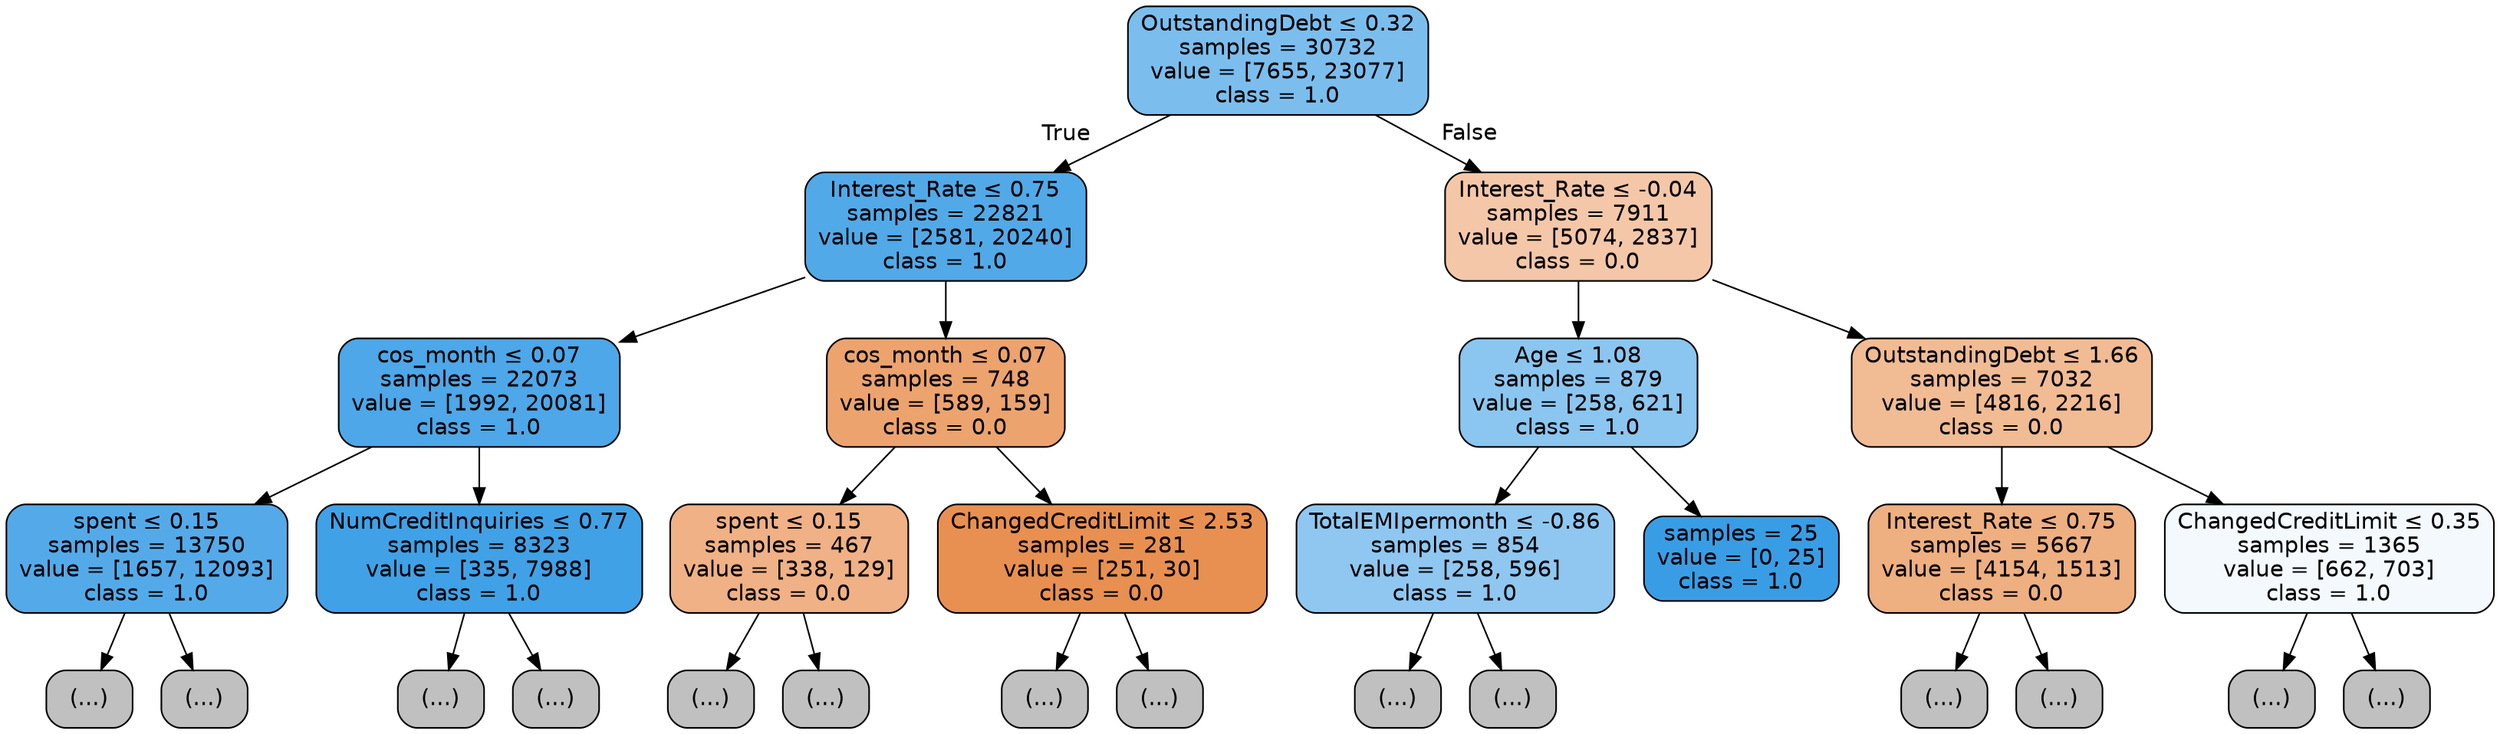 digraph Tree {
node [shape=box, style="filled, rounded", color="black", fontname="helvetica"] ;
edge [fontname="helvetica"] ;
0 [label=<OutstandingDebt &le; 0.32<br/>samples = 30732<br/>value = [7655, 23077]<br/>class = 1.0>, fillcolor="#7bbeee"] ;
1 [label=<Interest_Rate &le; 0.75<br/>samples = 22821<br/>value = [2581, 20240]<br/>class = 1.0>, fillcolor="#52a9e8"] ;
0 -> 1 [labeldistance=2.5, labelangle=45, headlabel="True"] ;
2 [label=<cos_month &le; 0.07<br/>samples = 22073<br/>value = [1992, 20081]<br/>class = 1.0>, fillcolor="#4da7e8"] ;
1 -> 2 ;
3 [label=<spent &le; 0.15<br/>samples = 13750<br/>value = [1657, 12093]<br/>class = 1.0>, fillcolor="#54aae9"] ;
2 -> 3 ;
4 [label="(...)", fillcolor="#C0C0C0"] ;
3 -> 4 ;
67 [label="(...)", fillcolor="#C0C0C0"] ;
3 -> 67 ;
166 [label=<NumCreditInquiries &le; 0.77<br/>samples = 8323<br/>value = [335, 7988]<br/>class = 1.0>, fillcolor="#41a1e6"] ;
2 -> 166 ;
167 [label="(...)", fillcolor="#C0C0C0"] ;
166 -> 167 ;
254 [label="(...)", fillcolor="#C0C0C0"] ;
166 -> 254 ;
277 [label=<cos_month &le; 0.07<br/>samples = 748<br/>value = [589, 159]<br/>class = 0.0>, fillcolor="#eca36e"] ;
1 -> 277 ;
278 [label=<spent &le; 0.15<br/>samples = 467<br/>value = [338, 129]<br/>class = 0.0>, fillcolor="#efb185"] ;
277 -> 278 ;
279 [label="(...)", fillcolor="#C0C0C0"] ;
278 -> 279 ;
328 [label="(...)", fillcolor="#C0C0C0"] ;
278 -> 328 ;
357 [label=<ChangedCreditLimit &le; 2.53<br/>samples = 281<br/>value = [251, 30]<br/>class = 0.0>, fillcolor="#e89051"] ;
277 -> 357 ;
358 [label="(...)", fillcolor="#C0C0C0"] ;
357 -> 358 ;
391 [label="(...)", fillcolor="#C0C0C0"] ;
357 -> 391 ;
392 [label=<Interest_Rate &le; -0.04<br/>samples = 7911<br/>value = [5074, 2837]<br/>class = 0.0>, fillcolor="#f4c7a8"] ;
0 -> 392 [labeldistance=2.5, labelangle=-45, headlabel="False"] ;
393 [label=<Age &le; 1.08<br/>samples = 879<br/>value = [258, 621]<br/>class = 1.0>, fillcolor="#8bc6f0"] ;
392 -> 393 ;
394 [label=<TotalEMIpermonth &le; -0.86<br/>samples = 854<br/>value = [258, 596]<br/>class = 1.0>, fillcolor="#8fc7f0"] ;
393 -> 394 ;
395 [label="(...)", fillcolor="#C0C0C0"] ;
394 -> 395 ;
400 [label="(...)", fillcolor="#C0C0C0"] ;
394 -> 400 ;
479 [label=<samples = 25<br/>value = [0, 25]<br/>class = 1.0>, fillcolor="#399de5"] ;
393 -> 479 ;
480 [label=<OutstandingDebt &le; 1.66<br/>samples = 7032<br/>value = [4816, 2216]<br/>class = 0.0>, fillcolor="#f1bb94"] ;
392 -> 480 ;
481 [label=<Interest_Rate &le; 0.75<br/>samples = 5667<br/>value = [4154, 1513]<br/>class = 0.0>, fillcolor="#eeaf81"] ;
480 -> 481 ;
482 [label="(...)", fillcolor="#C0C0C0"] ;
481 -> 482 ;
557 [label="(...)", fillcolor="#C0C0C0"] ;
481 -> 557 ;
622 [label=<ChangedCreditLimit &le; 0.35<br/>samples = 1365<br/>value = [662, 703]<br/>class = 1.0>, fillcolor="#f3f9fd"] ;
480 -> 622 ;
623 [label="(...)", fillcolor="#C0C0C0"] ;
622 -> 623 ;
662 [label="(...)", fillcolor="#C0C0C0"] ;
622 -> 662 ;
}